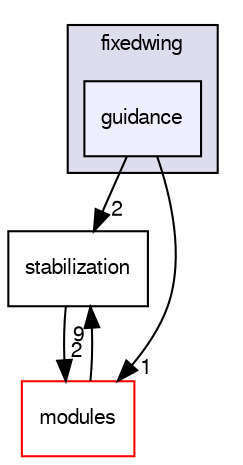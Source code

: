 digraph "sw/airborne/firmwares/fixedwing/guidance" {
  compound=true
  node [ fontsize="10", fontname="FreeSans"];
  edge [ labelfontsize="10", labelfontname="FreeSans"];
  subgraph clusterdir_cb1b347b64b61ba7f369ccfe68448b26 {
    graph [ bgcolor="#ddddee", pencolor="black", label="fixedwing" fontname="FreeSans", fontsize="10", URL="dir_cb1b347b64b61ba7f369ccfe68448b26.html"]
  dir_ed1aed0b4c5a033d4a5b36c06a1a768a [shape=box, label="guidance", style="filled", fillcolor="#eeeeff", pencolor="black", URL="dir_ed1aed0b4c5a033d4a5b36c06a1a768a.html"];
  }
  dir_517430ae22334069e857fa1922a1fddc [shape=box label="stabilization" URL="dir_517430ae22334069e857fa1922a1fddc.html"];
  dir_c2abcdd6ccb39c3582929c0e3f5651c2 [shape=box label="modules" fillcolor="white" style="filled" color="red" URL="dir_c2abcdd6ccb39c3582929c0e3f5651c2.html"];
  dir_ed1aed0b4c5a033d4a5b36c06a1a768a->dir_517430ae22334069e857fa1922a1fddc [headlabel="2", labeldistance=1.5 headhref="dir_000097_000099.html"];
  dir_ed1aed0b4c5a033d4a5b36c06a1a768a->dir_c2abcdd6ccb39c3582929c0e3f5651c2 [headlabel="1", labeldistance=1.5 headhref="dir_000097_000031.html"];
  dir_517430ae22334069e857fa1922a1fddc->dir_c2abcdd6ccb39c3582929c0e3f5651c2 [headlabel="2", labeldistance=1.5 headhref="dir_000099_000031.html"];
  dir_c2abcdd6ccb39c3582929c0e3f5651c2->dir_517430ae22334069e857fa1922a1fddc [headlabel="9", labeldistance=1.5 headhref="dir_000031_000099.html"];
}
